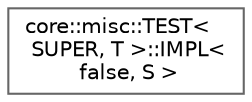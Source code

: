 digraph "Graphical Class Hierarchy"
{
 // INTERACTIVE_SVG=YES
 // LATEX_PDF_SIZE
  bgcolor="transparent";
  edge [fontname=Helvetica,fontsize=10,labelfontname=Helvetica,labelfontsize=10];
  node [fontname=Helvetica,fontsize=10,shape=box,height=0.2,width=0.4];
  rankdir="LR";
  Node0 [id="Node000000",label="core::misc::TEST\<\l SUPER, T \>::IMPL\<\l false, S \>",height=0.2,width=0.4,color="grey40", fillcolor="white", style="filled",URL="$d7/d92/a00887.html",tooltip=" "];
}
